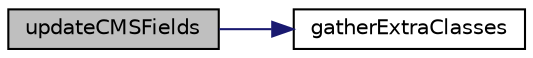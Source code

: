 digraph "updateCMSFields"
{
  edge [fontname="Helvetica",fontsize="10",labelfontname="Helvetica",labelfontsize="10"];
  node [fontname="Helvetica",fontsize="10",shape=record];
  rankdir="LR";
  Node1 [label="updateCMSFields",height=0.2,width=0.4,color="black", fillcolor="grey75", style="filled", fontcolor="black"];
  Node1 -> Node2 [color="midnightblue",fontsize="10",style="solid",fontname="Helvetica"];
  Node2 [label="gatherExtraClasses",height=0.2,width=0.4,color="black", fillcolor="white", style="filled",URL="$class_artisan_has_c_s_s_classes_extension.html#af528c654e4d2f49e66c9f965c53de818"];
}
